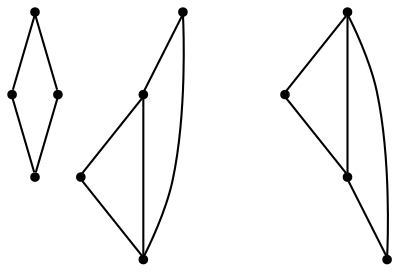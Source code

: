 graph {
  node [shape=point,comment="{\"directed\":false,\"doi\":\"10.4230/LIPIcs.GD.2024.30\",\"figure\":\"12 (2)\"}"]

  v0 [pos="961.6023202650836,581.8769639708751"]
  v1 [pos="961.6023202650834,541.8756410314032"]
  v2 [pos="921.5954721172004,541.8797101867447"]
  v3 [pos="921.5954721172004,581.8812874484253"]
  v4 [pos="716.5889934709334,541.8797101867447"]
  v5 [pos="716.593190793973,581.8769639708751"]
  v6 [pos="676.5821453230502,581.8769639708751"]
  v7 [pos="676.5780115958142,541.8797101867447"]
  v8 [pos="533.2010258770838,541.8756410314032"]
  v9 [pos="533.2051596043198,581.8728948155336"]
  v10 [pos="493.19417772920065,581.8769639708751"]
  v11 [pos="493.18998040616106,541.8756410314033"]

  v0 -- v1 [id="-1",pos="961.6023202650836,581.8769639708751 961.6023202650834,541.8756410314032 961.6023202650834,541.8756410314032 961.6023202650834,541.8756410314032"]
  v2 -- v1 [id="-2",pos="921.5954721172004,541.8797101867447 961.6023202650834,541.8756410314032 961.6023202650834,541.8756410314032 961.6023202650834,541.8756410314032"]
  v3 -- v2 [id="-3",pos="921.5954721172004,581.8812874484253 921.5954721172004,541.8797101867447 921.5954721172004,541.8797101867447 921.5954721172004,541.8797101867447"]
  v10 -- v11 [id="-4",pos="493.19417772920065,581.8769639708751 493.18998040616106,541.8756410314033 493.18998040616106,541.8756410314033 493.18998040616106,541.8756410314033"]
  v11 -- v8 [id="-5",pos="493.18998040616106,541.8756410314033 533.2010258770838,541.8756410314032 533.2010258770838,541.8756410314032 533.2010258770838,541.8756410314032"]
  v3 -- v0 [id="-6",pos="921.5954721172004,581.8812874484253 961.6023202650836,581.8769639708751 961.6023202650836,581.8769639708751 961.6023202650836,581.8769639708751"]
  v4 -- v5 [id="-7",pos="716.5889934709334,541.8797101867447 716.593190793973,581.8769639708751 716.593190793973,581.8769639708751 716.593190793973,581.8769639708751"]
  v8 -- v10 [id="-8",pos="533.2010258770838,541.8756410314032 493.19417772920065,581.8769639708751 493.19417772920065,581.8769639708751 493.19417772920065,581.8769639708751"]
  v9 -- v10 [id="-9",pos="533.2051596043198,581.8728948155336 493.19417772920065,581.8769639708751 493.19417772920065,581.8769639708751 493.19417772920065,581.8769639708751"]
  v8 -- v9 [id="-10",pos="533.2010258770838,541.8756410314032 533.2051596043198,581.8728948155336 533.2051596043198,581.8728948155336 533.2051596043198,581.8728948155336"]
  v6 -- v7 [id="-11",pos="676.5821453230502,581.8769639708751 676.5780115958142,541.8797101867447 676.5780115958142,541.8797101867447 676.5780115958142,541.8797101867447"]
  v7 -- v5 [id="-12",pos="676.5780115958142,541.8797101867447 716.593190793973,581.8769639708751 716.593190793973,581.8769639708751 716.593190793973,581.8769639708751"]
  v7 -- v4 [id="-13",pos="676.5780115958142,541.8797101867447 716.5889934709334,541.8797101867447 716.5889934709334,541.8797101867447 716.5889934709334,541.8797101867447"]
  v5 -- v6 [id="-14",pos="716.593190793973,581.8769639708751 676.5821453230502,581.8769639708751 676.5821453230502,581.8769639708751 676.5821453230502,581.8769639708751"]
}